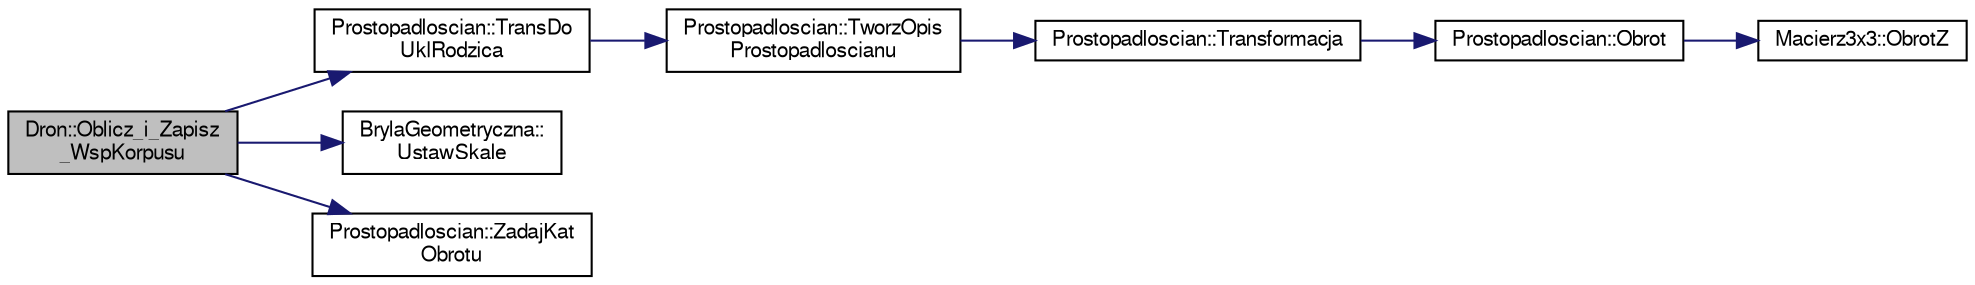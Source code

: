 digraph "Dron::Oblicz_i_Zapisz_WspKorpusu"
{
 // LATEX_PDF_SIZE
  edge [fontname="FreeSans",fontsize="10",labelfontname="FreeSans",labelfontsize="10"];
  node [fontname="FreeSans",fontsize="10",shape=record];
  rankdir="LR";
  Node1 [label="Dron::Oblicz_i_Zapisz\l_WspKorpusu",height=0.2,width=0.4,color="black", fillcolor="grey75", style="filled", fontcolor="black",tooltip="Obliczajaca wspolrzedne korpusu drona."];
  Node1 -> Node2 [color="midnightblue",fontsize="10",style="solid",fontname="FreeSans"];
  Node2 [label="Prostopadloscian::TransDo\lUklRodzica",height=0.2,width=0.4,color="black", fillcolor="white", style="filled",URL="$a00130.html#a97065b4375d19d6f2bee4a610a425b4e",tooltip="Metoda przesuwajaca Prostopadloscian wzgledem Drona."];
  Node2 -> Node3 [color="midnightblue",fontsize="10",style="solid",fontname="FreeSans"];
  Node3 [label="Prostopadloscian::TworzOpis\lProstopadloscianu",height=0.2,width=0.4,color="black", fillcolor="white", style="filled",URL="$a00130.html#a8f37c33d08de805c7855b66fe46e901a",tooltip="Metoda tworzaca opis prostopadloscianu."];
  Node3 -> Node4 [color="midnightblue",fontsize="10",style="solid",fontname="FreeSans"];
  Node4 [label="Prostopadloscian::Transformacja",height=0.2,width=0.4,color="black", fillcolor="white", style="filled",URL="$a00130.html#a95a97faff0de26090510d6a32eb66295",tooltip="Metoda transformujaca prostopadloscia."];
  Node4 -> Node5 [color="midnightblue",fontsize="10",style="solid",fontname="FreeSans"];
  Node5 [label="Prostopadloscian::Obrot",height=0.2,width=0.4,color="black", fillcolor="white", style="filled",URL="$a00130.html#a0c8aa2b5c986329da5becc2b446d1866",tooltip="Metoda Obracajaca Prostopadloscian."];
  Node5 -> Node6 [color="midnightblue",fontsize="10",style="solid",fontname="FreeSans"];
  Node6 [label="Macierz3x3::ObrotZ",height=0.2,width=0.4,color="black", fillcolor="white", style="filled",URL="$a00122.html#ab0699c8f99fa17bbcc4a7c400bed506d",tooltip="Metoda generujaca macierz obrotu wokol osi OZ."];
  Node1 -> Node7 [color="midnightblue",fontsize="10",style="solid",fontname="FreeSans"];
  Node7 [label="BrylaGeometryczna::\lUstawSkale",height=0.2,width=0.4,color="black", fillcolor="white", style="filled",URL="$a00102.html#a9740f61b9dc0c3f8ca9fe2f3414e1e42",tooltip="Metoda ustawiajaca skale bryly."];
  Node1 -> Node8 [color="midnightblue",fontsize="10",style="solid",fontname="FreeSans"];
  Node8 [label="Prostopadloscian::ZadajKat\lObrotu",height=0.2,width=0.4,color="black", fillcolor="white", style="filled",URL="$a00130.html#af758517a3f2d1fbe62da6ab0dfc57adc",tooltip="Metody Transformujace."];
}
